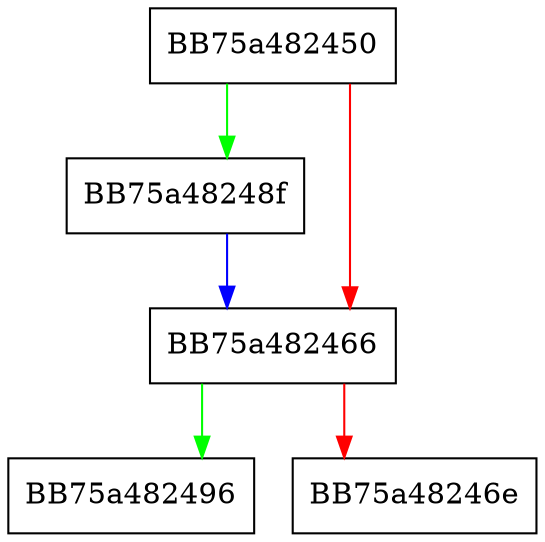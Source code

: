 digraph setValue {
  node [shape="box"];
  graph [splines=ortho];
  BB75a482450 -> BB75a48248f [color="green"];
  BB75a482450 -> BB75a482466 [color="red"];
  BB75a482466 -> BB75a482496 [color="green"];
  BB75a482466 -> BB75a48246e [color="red"];
  BB75a48248f -> BB75a482466 [color="blue"];
}